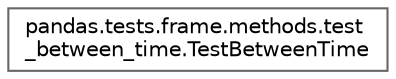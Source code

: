 digraph "Graphical Class Hierarchy"
{
 // LATEX_PDF_SIZE
  bgcolor="transparent";
  edge [fontname=Helvetica,fontsize=10,labelfontname=Helvetica,labelfontsize=10];
  node [fontname=Helvetica,fontsize=10,shape=box,height=0.2,width=0.4];
  rankdir="LR";
  Node0 [id="Node000000",label="pandas.tests.frame.methods.test\l_between_time.TestBetweenTime",height=0.2,width=0.4,color="grey40", fillcolor="white", style="filled",URL="$dd/da6/classpandas_1_1tests_1_1frame_1_1methods_1_1test__between__time_1_1TestBetweenTime.html",tooltip=" "];
}
